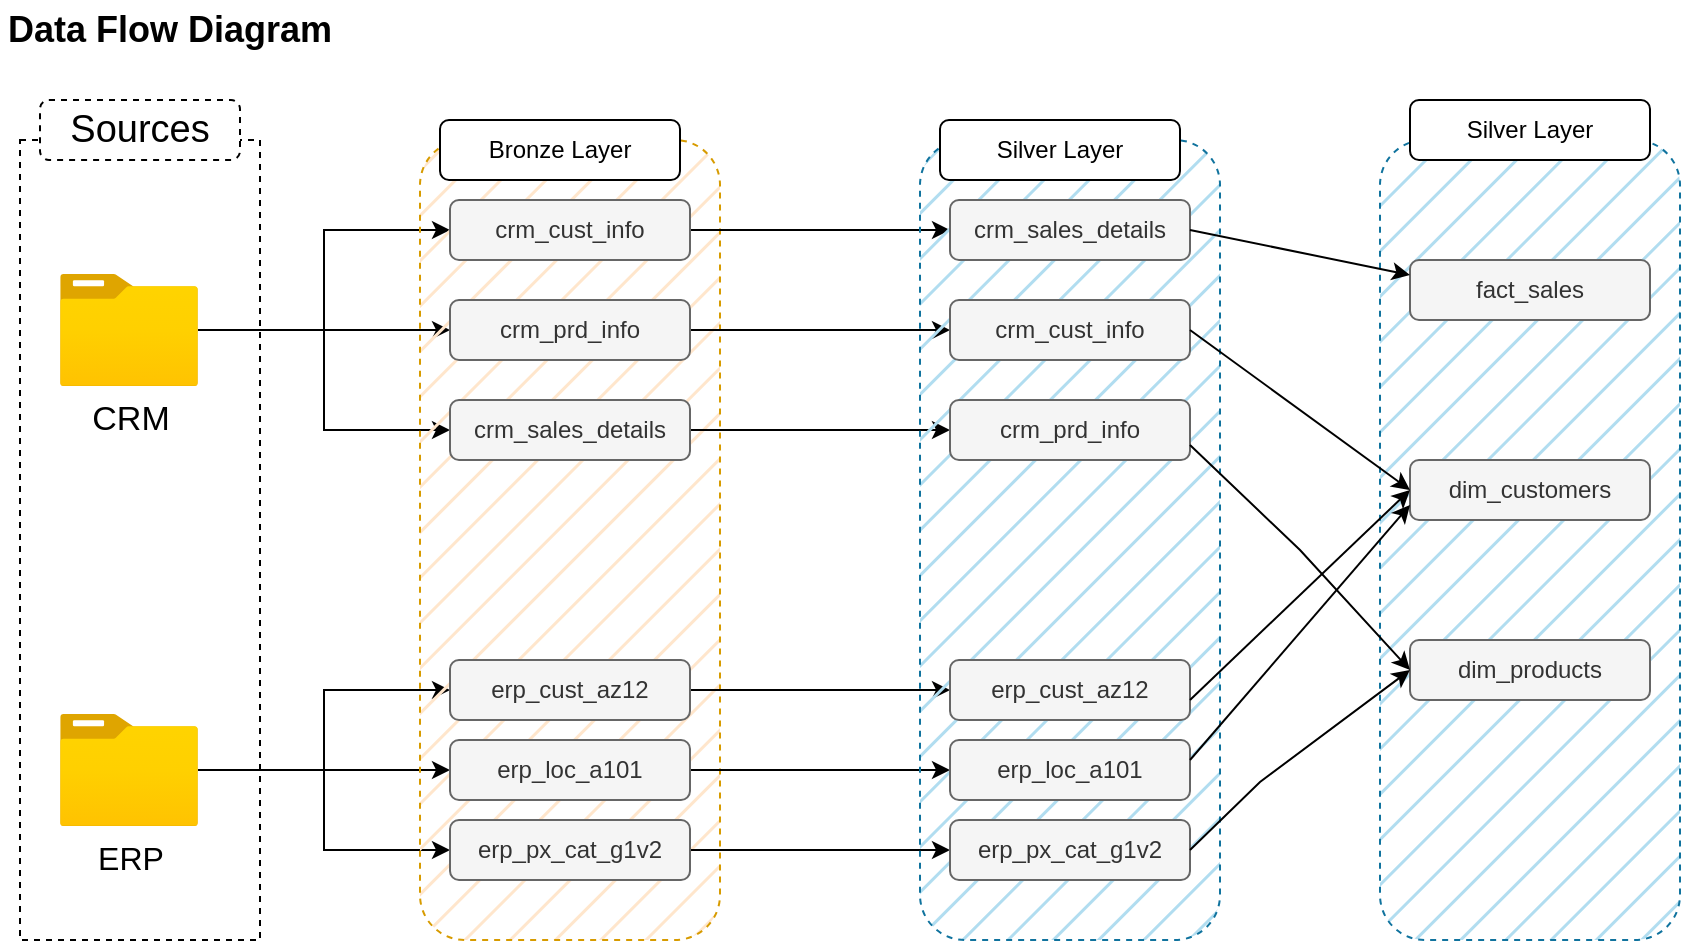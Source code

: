 <mxfile version="27.0.5">
  <diagram name="Page-1" id="-6IOm_xPbFYxTS1Bhe0i">
    <mxGraphModel dx="856" dy="561" grid="1" gridSize="10" guides="1" tooltips="1" connect="1" arrows="1" fold="1" page="1" pageScale="1" pageWidth="827" pageHeight="1169" math="0" shadow="0">
      <root>
        <mxCell id="0" />
        <mxCell id="1" parent="0" />
        <mxCell id="m_MEU9xf3fE2W77EgAuO-1" value="&lt;b&gt;&lt;font style=&quot;font-size: 18px;&quot;&gt;Data Flow Diagram&lt;/font&gt;&lt;/b&gt;" style="text;html=1;align=center;verticalAlign=middle;whiteSpace=wrap;rounded=0;" parent="1" vertex="1">
          <mxGeometry x="30" y="10" width="170" height="30" as="geometry" />
        </mxCell>
        <mxCell id="m_MEU9xf3fE2W77EgAuO-2" value="" style="rounded=0;whiteSpace=wrap;html=1;fillColor=none;dashed=1;" parent="1" vertex="1">
          <mxGeometry x="40" y="80" width="120" height="400" as="geometry" />
        </mxCell>
        <mxCell id="m_MEU9xf3fE2W77EgAuO-4" value="&lt;font style=&quot;font-size: 19px;&quot;&gt;Sources&lt;/font&gt;" style="rounded=1;whiteSpace=wrap;html=1;fillColor=default;dashed=1;" parent="1" vertex="1">
          <mxGeometry x="50" y="60" width="100" height="30" as="geometry" />
        </mxCell>
        <mxCell id="m_MEU9xf3fE2W77EgAuO-16" style="edgeStyle=orthogonalEdgeStyle;rounded=0;orthogonalLoop=1;jettySize=auto;html=1;entryX=0;entryY=0.5;entryDx=0;entryDy=0;" parent="1" source="m_MEU9xf3fE2W77EgAuO-5" target="m_MEU9xf3fE2W77EgAuO-12" edge="1">
          <mxGeometry relative="1" as="geometry" />
        </mxCell>
        <mxCell id="m_MEU9xf3fE2W77EgAuO-17" style="edgeStyle=orthogonalEdgeStyle;rounded=0;orthogonalLoop=1;jettySize=auto;html=1;entryX=0;entryY=0.5;entryDx=0;entryDy=0;" parent="1" source="m_MEU9xf3fE2W77EgAuO-5" target="m_MEU9xf3fE2W77EgAuO-10" edge="1">
          <mxGeometry relative="1" as="geometry" />
        </mxCell>
        <mxCell id="m_MEU9xf3fE2W77EgAuO-18" style="edgeStyle=orthogonalEdgeStyle;rounded=0;orthogonalLoop=1;jettySize=auto;html=1;entryX=0;entryY=0.5;entryDx=0;entryDy=0;" parent="1" source="m_MEU9xf3fE2W77EgAuO-5" target="m_MEU9xf3fE2W77EgAuO-11" edge="1">
          <mxGeometry relative="1" as="geometry" />
        </mxCell>
        <mxCell id="m_MEU9xf3fE2W77EgAuO-5" value="&lt;font style=&quot;font-size: 17px;&quot;&gt;CRM&lt;/font&gt;" style="image;aspect=fixed;html=1;points=[];align=center;fontSize=12;image=img/lib/azure2/general/Folder_Blank.svg;" parent="1" vertex="1">
          <mxGeometry x="60" y="147" width="69" height="56.0" as="geometry" />
        </mxCell>
        <mxCell id="m_MEU9xf3fE2W77EgAuO-19" style="edgeStyle=orthogonalEdgeStyle;rounded=0;orthogonalLoop=1;jettySize=auto;html=1;entryX=0;entryY=0.5;entryDx=0;entryDy=0;" parent="1" source="m_MEU9xf3fE2W77EgAuO-7" target="m_MEU9xf3fE2W77EgAuO-14" edge="1">
          <mxGeometry relative="1" as="geometry" />
        </mxCell>
        <mxCell id="m_MEU9xf3fE2W77EgAuO-20" style="edgeStyle=orthogonalEdgeStyle;rounded=0;orthogonalLoop=1;jettySize=auto;html=1;entryX=0;entryY=0.5;entryDx=0;entryDy=0;" parent="1" source="m_MEU9xf3fE2W77EgAuO-7" target="m_MEU9xf3fE2W77EgAuO-13" edge="1">
          <mxGeometry relative="1" as="geometry" />
        </mxCell>
        <mxCell id="m_MEU9xf3fE2W77EgAuO-21" style="edgeStyle=orthogonalEdgeStyle;rounded=0;orthogonalLoop=1;jettySize=auto;html=1;entryX=0;entryY=0.5;entryDx=0;entryDy=0;" parent="1" source="m_MEU9xf3fE2W77EgAuO-7" target="m_MEU9xf3fE2W77EgAuO-15" edge="1">
          <mxGeometry relative="1" as="geometry" />
        </mxCell>
        <mxCell id="m_MEU9xf3fE2W77EgAuO-7" value="&lt;font style=&quot;font-size: 16px;&quot;&gt;ERP&lt;/font&gt;" style="image;aspect=fixed;html=1;points=[];align=center;fontSize=12;image=img/lib/azure2/general/Folder_Blank.svg;" parent="1" vertex="1">
          <mxGeometry x="60" y="367" width="69" height="56.0" as="geometry" />
        </mxCell>
        <mxCell id="m_MEU9xf3fE2W77EgAuO-8" value="" style="rounded=1;whiteSpace=wrap;html=1;fillColor=#ffe6cc;strokeColor=#d79b00;fillStyle=hatch;dashed=1;" parent="1" vertex="1">
          <mxGeometry x="240" y="80" width="150" height="400" as="geometry" />
        </mxCell>
        <mxCell id="m_MEU9xf3fE2W77EgAuO-9" value="Bronze Layer" style="rounded=1;whiteSpace=wrap;html=1;" parent="1" vertex="1">
          <mxGeometry x="250" y="70" width="120" height="30" as="geometry" />
        </mxCell>
        <mxCell id="76Vs3CBuw-tFJrFbDH-r-9" style="edgeStyle=orthogonalEdgeStyle;rounded=0;orthogonalLoop=1;jettySize=auto;html=1;entryX=0;entryY=0.5;entryDx=0;entryDy=0;" parent="1" source="m_MEU9xf3fE2W77EgAuO-10" target="76Vs3CBuw-tFJrFbDH-r-3" edge="1">
          <mxGeometry relative="1" as="geometry" />
        </mxCell>
        <mxCell id="m_MEU9xf3fE2W77EgAuO-10" value="crm_cust_info" style="rounded=1;whiteSpace=wrap;html=1;fillColor=#f5f5f5;strokeColor=#666666;fontColor=#333333;" parent="1" vertex="1">
          <mxGeometry x="255" y="110" width="120" height="30" as="geometry" />
        </mxCell>
        <mxCell id="76Vs3CBuw-tFJrFbDH-r-11" style="edgeStyle=orthogonalEdgeStyle;rounded=0;orthogonalLoop=1;jettySize=auto;html=1;exitX=1;exitY=0.5;exitDx=0;exitDy=0;entryX=0;entryY=0.5;entryDx=0;entryDy=0;" parent="1" source="m_MEU9xf3fE2W77EgAuO-11" target="76Vs3CBuw-tFJrFbDH-r-4" edge="1">
          <mxGeometry relative="1" as="geometry" />
        </mxCell>
        <mxCell id="m_MEU9xf3fE2W77EgAuO-11" value="crm_sales_details" style="rounded=1;whiteSpace=wrap;html=1;fillColor=#f5f5f5;strokeColor=#666666;fontColor=#333333;" parent="1" vertex="1">
          <mxGeometry x="255" y="210" width="120" height="30" as="geometry" />
        </mxCell>
        <mxCell id="76Vs3CBuw-tFJrFbDH-r-10" style="edgeStyle=orthogonalEdgeStyle;rounded=0;orthogonalLoop=1;jettySize=auto;html=1;entryX=0;entryY=0.5;entryDx=0;entryDy=0;" parent="1" source="m_MEU9xf3fE2W77EgAuO-12" target="76Vs3CBuw-tFJrFbDH-r-5" edge="1">
          <mxGeometry relative="1" as="geometry" />
        </mxCell>
        <mxCell id="m_MEU9xf3fE2W77EgAuO-12" value="crm_prd_info" style="rounded=1;whiteSpace=wrap;html=1;fillColor=#f5f5f5;strokeColor=#666666;fontColor=#333333;" parent="1" vertex="1">
          <mxGeometry x="255" y="160" width="120" height="30" as="geometry" />
        </mxCell>
        <mxCell id="76Vs3CBuw-tFJrFbDH-r-12" style="edgeStyle=orthogonalEdgeStyle;rounded=0;orthogonalLoop=1;jettySize=auto;html=1;exitX=1;exitY=0.5;exitDx=0;exitDy=0;entryX=0;entryY=0.5;entryDx=0;entryDy=0;" parent="1" source="m_MEU9xf3fE2W77EgAuO-13" target="76Vs3CBuw-tFJrFbDH-r-6" edge="1">
          <mxGeometry relative="1" as="geometry" />
        </mxCell>
        <mxCell id="m_MEU9xf3fE2W77EgAuO-13" value="erp_cust_az12" style="rounded=1;whiteSpace=wrap;html=1;fillColor=#f5f5f5;strokeColor=#666666;fontColor=#333333;" parent="1" vertex="1">
          <mxGeometry x="255" y="340" width="120" height="30" as="geometry" />
        </mxCell>
        <mxCell id="76Vs3CBuw-tFJrFbDH-r-13" style="edgeStyle=orthogonalEdgeStyle;rounded=0;orthogonalLoop=1;jettySize=auto;html=1;exitX=1;exitY=0.5;exitDx=0;exitDy=0;entryX=0;entryY=0.5;entryDx=0;entryDy=0;" parent="1" source="m_MEU9xf3fE2W77EgAuO-14" target="76Vs3CBuw-tFJrFbDH-r-7" edge="1">
          <mxGeometry relative="1" as="geometry" />
        </mxCell>
        <mxCell id="m_MEU9xf3fE2W77EgAuO-14" value="erp_loc_a101" style="rounded=1;whiteSpace=wrap;html=1;fillColor=#f5f5f5;strokeColor=#666666;fontColor=#333333;" parent="1" vertex="1">
          <mxGeometry x="255" y="380" width="120" height="30" as="geometry" />
        </mxCell>
        <mxCell id="76Vs3CBuw-tFJrFbDH-r-14" style="edgeStyle=orthogonalEdgeStyle;rounded=0;orthogonalLoop=1;jettySize=auto;html=1;exitX=1;exitY=0.5;exitDx=0;exitDy=0;entryX=0;entryY=0.5;entryDx=0;entryDy=0;" parent="1" source="m_MEU9xf3fE2W77EgAuO-15" target="76Vs3CBuw-tFJrFbDH-r-8" edge="1">
          <mxGeometry relative="1" as="geometry" />
        </mxCell>
        <mxCell id="m_MEU9xf3fE2W77EgAuO-15" value="erp_px_cat_g1v2" style="rounded=1;whiteSpace=wrap;html=1;fillColor=#f5f5f5;strokeColor=#666666;fontColor=#333333;" parent="1" vertex="1">
          <mxGeometry x="255" y="420" width="120" height="30" as="geometry" />
        </mxCell>
        <mxCell id="76Vs3CBuw-tFJrFbDH-r-1" value="" style="rounded=1;whiteSpace=wrap;html=1;fillColor=#b1ddf0;strokeColor=#10739e;fillStyle=hatch;dashed=1;" parent="1" vertex="1">
          <mxGeometry x="490" y="80" width="150" height="400" as="geometry" />
        </mxCell>
        <mxCell id="76Vs3CBuw-tFJrFbDH-r-2" value="Silver Layer" style="rounded=1;whiteSpace=wrap;html=1;" parent="1" vertex="1">
          <mxGeometry x="500" y="70" width="120" height="30" as="geometry" />
        </mxCell>
        <mxCell id="76Vs3CBuw-tFJrFbDH-r-3" value="crm_sales_details" style="rounded=1;whiteSpace=wrap;html=1;fillColor=#f5f5f5;strokeColor=#666666;fontColor=#333333;" parent="1" vertex="1">
          <mxGeometry x="505" y="110" width="120" height="30" as="geometry" />
        </mxCell>
        <mxCell id="76Vs3CBuw-tFJrFbDH-r-4" value="crm_prd_info" style="rounded=1;whiteSpace=wrap;html=1;fillColor=#f5f5f5;strokeColor=#666666;fontColor=#333333;" parent="1" vertex="1">
          <mxGeometry x="505" y="210" width="120" height="30" as="geometry" />
        </mxCell>
        <mxCell id="76Vs3CBuw-tFJrFbDH-r-5" value="crm_cust_info" style="rounded=1;whiteSpace=wrap;html=1;fillColor=#f5f5f5;strokeColor=#666666;fontColor=#333333;" parent="1" vertex="1">
          <mxGeometry x="505" y="160" width="120" height="30" as="geometry" />
        </mxCell>
        <mxCell id="76Vs3CBuw-tFJrFbDH-r-6" value="erp_cust_az12" style="rounded=1;whiteSpace=wrap;html=1;fillColor=#f5f5f5;strokeColor=#666666;fontColor=#333333;" parent="1" vertex="1">
          <mxGeometry x="505" y="340" width="120" height="30" as="geometry" />
        </mxCell>
        <mxCell id="76Vs3CBuw-tFJrFbDH-r-7" value="erp_loc_a101" style="rounded=1;whiteSpace=wrap;html=1;fillColor=#f5f5f5;strokeColor=#666666;fontColor=#333333;" parent="1" vertex="1">
          <mxGeometry x="505" y="380" width="120" height="30" as="geometry" />
        </mxCell>
        <mxCell id="76Vs3CBuw-tFJrFbDH-r-8" value="erp_px_cat_g1v2" style="rounded=1;whiteSpace=wrap;html=1;fillColor=#f5f5f5;strokeColor=#666666;fontColor=#333333;" parent="1" vertex="1">
          <mxGeometry x="505" y="420" width="120" height="30" as="geometry" />
        </mxCell>
        <mxCell id="HBHvaX0lQpPoDTujJ8FI-1" value="" style="rounded=1;whiteSpace=wrap;html=1;fillColor=#b1ddf0;strokeColor=#10739e;fillStyle=hatch;dashed=1;" vertex="1" parent="1">
          <mxGeometry x="720" y="80" width="150" height="400" as="geometry" />
        </mxCell>
        <mxCell id="HBHvaX0lQpPoDTujJ8FI-2" value="Silver Layer" style="rounded=1;whiteSpace=wrap;html=1;" vertex="1" parent="1">
          <mxGeometry x="735" y="60" width="120" height="30" as="geometry" />
        </mxCell>
        <mxCell id="HBHvaX0lQpPoDTujJ8FI-3" value="dim_customers" style="rounded=1;whiteSpace=wrap;html=1;fillColor=#f5f5f5;strokeColor=#666666;fontColor=#333333;" vertex="1" parent="1">
          <mxGeometry x="735" y="240" width="120" height="30" as="geometry" />
        </mxCell>
        <mxCell id="HBHvaX0lQpPoDTujJ8FI-4" value="fact_sales" style="rounded=1;whiteSpace=wrap;html=1;fillColor=#f5f5f5;strokeColor=#666666;fontColor=#333333;" vertex="1" parent="1">
          <mxGeometry x="735" y="140" width="120" height="30" as="geometry" />
        </mxCell>
        <mxCell id="HBHvaX0lQpPoDTujJ8FI-5" value="dim_products" style="rounded=1;whiteSpace=wrap;html=1;fillColor=#f5f5f5;strokeColor=#666666;fontColor=#333333;" vertex="1" parent="1">
          <mxGeometry x="735" y="330" width="120" height="30" as="geometry" />
        </mxCell>
        <mxCell id="HBHvaX0lQpPoDTujJ8FI-9" value="" style="endArrow=classic;html=1;rounded=0;exitX=1;exitY=0.5;exitDx=0;exitDy=0;entryX=0;entryY=0.25;entryDx=0;entryDy=0;" edge="1" parent="1" source="76Vs3CBuw-tFJrFbDH-r-3" target="HBHvaX0lQpPoDTujJ8FI-4">
          <mxGeometry width="50" height="50" relative="1" as="geometry">
            <mxPoint x="640" y="130" as="sourcePoint" />
            <mxPoint x="690" y="80" as="targetPoint" />
          </mxGeometry>
        </mxCell>
        <mxCell id="HBHvaX0lQpPoDTujJ8FI-18" value="" style="endArrow=classic;html=1;rounded=0;exitX=1;exitY=0.5;exitDx=0;exitDy=0;entryX=0;entryY=0.5;entryDx=0;entryDy=0;" edge="1" parent="1" source="76Vs3CBuw-tFJrFbDH-r-5" target="HBHvaX0lQpPoDTujJ8FI-3">
          <mxGeometry width="50" height="50" relative="1" as="geometry">
            <mxPoint x="660" y="210" as="sourcePoint" />
            <mxPoint x="710" y="160" as="targetPoint" />
          </mxGeometry>
        </mxCell>
        <mxCell id="HBHvaX0lQpPoDTujJ8FI-19" value="" style="endArrow=classic;html=1;rounded=0;exitX=1;exitY=0.75;exitDx=0;exitDy=0;entryX=0;entryY=0.5;entryDx=0;entryDy=0;" edge="1" parent="1" source="76Vs3CBuw-tFJrFbDH-r-4" target="HBHvaX0lQpPoDTujJ8FI-5">
          <mxGeometry width="50" height="50" relative="1" as="geometry">
            <mxPoint x="660" y="305" as="sourcePoint" />
            <mxPoint x="710" y="255" as="targetPoint" />
            <Array as="points">
              <mxPoint x="680" y="285" />
            </Array>
          </mxGeometry>
        </mxCell>
        <mxCell id="HBHvaX0lQpPoDTujJ8FI-20" value="" style="endArrow=classic;html=1;rounded=0;entryX=0;entryY=0.5;entryDx=0;entryDy=0;" edge="1" parent="1" target="HBHvaX0lQpPoDTujJ8FI-3">
          <mxGeometry width="50" height="50" relative="1" as="geometry">
            <mxPoint x="625" y="360" as="sourcePoint" />
            <mxPoint x="675" y="310" as="targetPoint" />
          </mxGeometry>
        </mxCell>
        <mxCell id="HBHvaX0lQpPoDTujJ8FI-21" value="" style="endArrow=classic;html=1;rounded=0;entryX=0;entryY=0.75;entryDx=0;entryDy=0;" edge="1" parent="1" target="HBHvaX0lQpPoDTujJ8FI-3">
          <mxGeometry width="50" height="50" relative="1" as="geometry">
            <mxPoint x="625" y="390" as="sourcePoint" />
            <mxPoint x="675" y="340" as="targetPoint" />
          </mxGeometry>
        </mxCell>
        <mxCell id="HBHvaX0lQpPoDTujJ8FI-22" value="" style="endArrow=classic;html=1;rounded=0;exitX=1;exitY=0.5;exitDx=0;exitDy=0;entryX=0;entryY=0.5;entryDx=0;entryDy=0;" edge="1" parent="1" source="76Vs3CBuw-tFJrFbDH-r-8" target="HBHvaX0lQpPoDTujJ8FI-5">
          <mxGeometry width="50" height="50" relative="1" as="geometry">
            <mxPoint x="650" y="440.8" as="sourcePoint" />
            <mxPoint x="710" y="360" as="targetPoint" />
            <Array as="points">
              <mxPoint x="660" y="401" />
            </Array>
          </mxGeometry>
        </mxCell>
      </root>
    </mxGraphModel>
  </diagram>
</mxfile>
